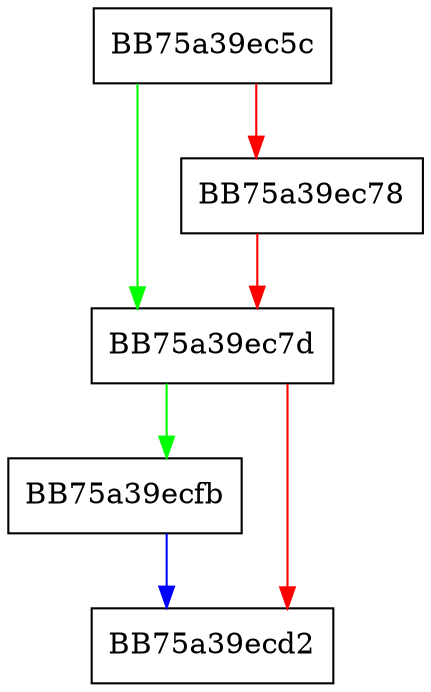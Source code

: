 digraph SetupFindData {
  node [shape="box"];
  graph [splines=ortho];
  BB75a39ec5c -> BB75a39ec7d [color="green"];
  BB75a39ec5c -> BB75a39ec78 [color="red"];
  BB75a39ec78 -> BB75a39ec7d [color="red"];
  BB75a39ec7d -> BB75a39ecfb [color="green"];
  BB75a39ec7d -> BB75a39ecd2 [color="red"];
  BB75a39ecfb -> BB75a39ecd2 [color="blue"];
}